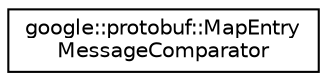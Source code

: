 digraph "类继承关系图"
{
 // LATEX_PDF_SIZE
  edge [fontname="Helvetica",fontsize="10",labelfontname="Helvetica",labelfontsize="10"];
  node [fontname="Helvetica",fontsize="10",shape=record];
  rankdir="LR";
  Node0 [label="google::protobuf::MapEntry\lMessageComparator",height=0.2,width=0.4,color="black", fillcolor="white", style="filled",URL="$classgoogle_1_1protobuf_1_1MapEntryMessageComparator.html",tooltip=" "];
}
